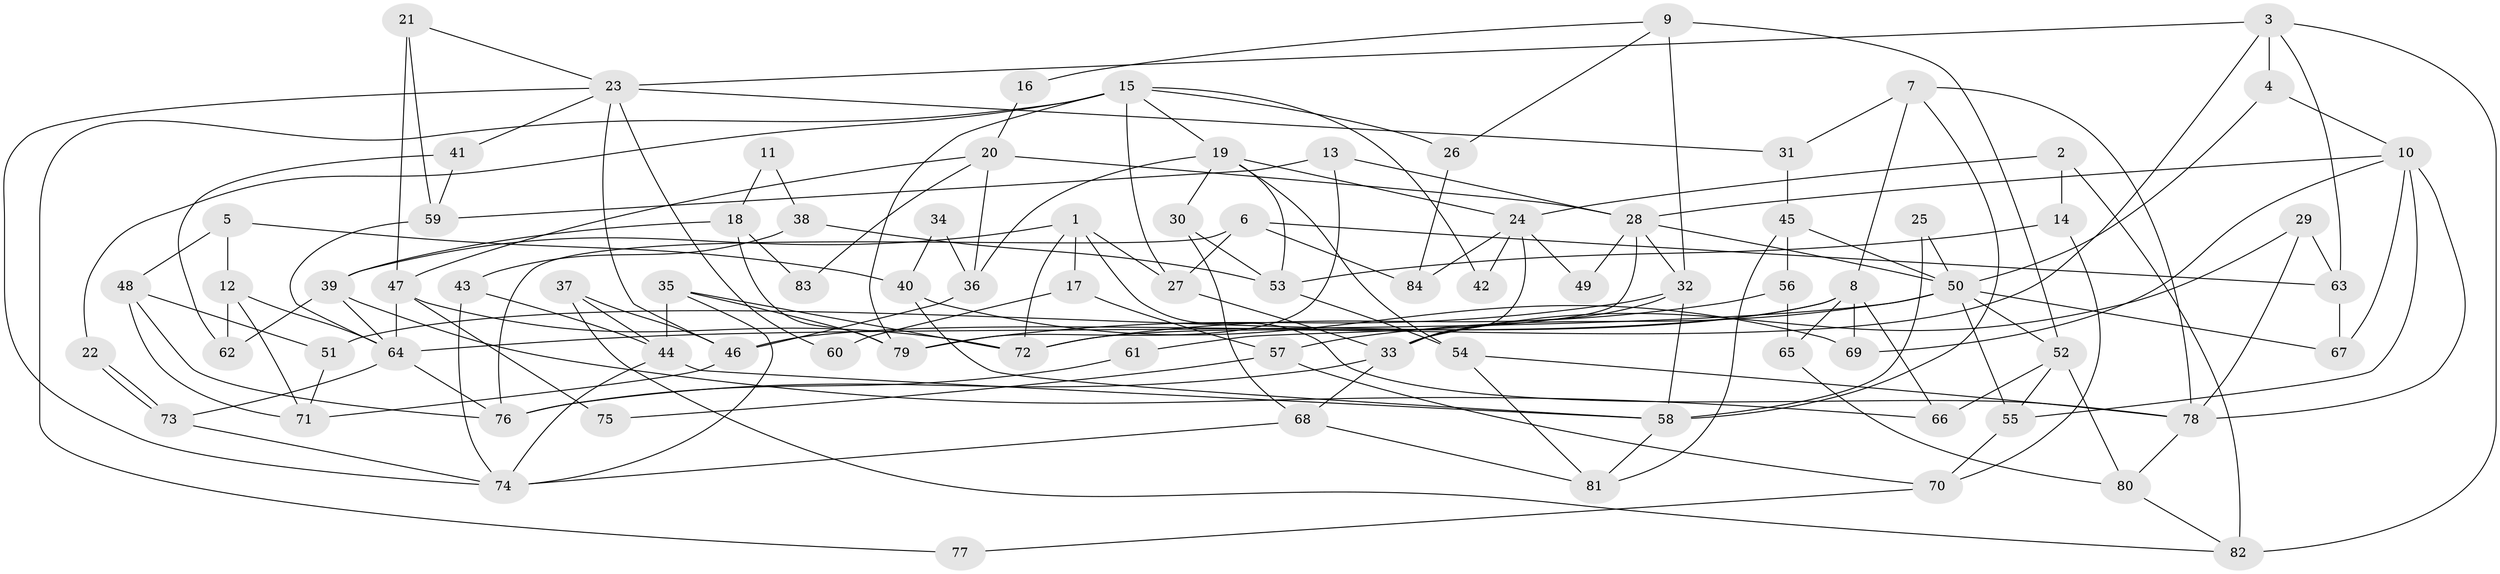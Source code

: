 // Generated by graph-tools (version 1.1) at 2025/49/03/09/25 04:49:52]
// undirected, 84 vertices, 168 edges
graph export_dot {
graph [start="1"]
  node [color=gray90,style=filled];
  1;
  2;
  3;
  4;
  5;
  6;
  7;
  8;
  9;
  10;
  11;
  12;
  13;
  14;
  15;
  16;
  17;
  18;
  19;
  20;
  21;
  22;
  23;
  24;
  25;
  26;
  27;
  28;
  29;
  30;
  31;
  32;
  33;
  34;
  35;
  36;
  37;
  38;
  39;
  40;
  41;
  42;
  43;
  44;
  45;
  46;
  47;
  48;
  49;
  50;
  51;
  52;
  53;
  54;
  55;
  56;
  57;
  58;
  59;
  60;
  61;
  62;
  63;
  64;
  65;
  66;
  67;
  68;
  69;
  70;
  71;
  72;
  73;
  74;
  75;
  76;
  77;
  78;
  79;
  80;
  81;
  82;
  83;
  84;
  1 -- 78;
  1 -- 27;
  1 -- 17;
  1 -- 39;
  1 -- 72;
  2 -- 82;
  2 -- 24;
  2 -- 14;
  3 -- 63;
  3 -- 72;
  3 -- 4;
  3 -- 23;
  3 -- 82;
  4 -- 10;
  4 -- 50;
  5 -- 48;
  5 -- 12;
  5 -- 40;
  6 -- 76;
  6 -- 63;
  6 -- 27;
  6 -- 84;
  7 -- 8;
  7 -- 78;
  7 -- 31;
  7 -- 58;
  8 -- 65;
  8 -- 46;
  8 -- 51;
  8 -- 66;
  8 -- 69;
  9 -- 32;
  9 -- 52;
  9 -- 16;
  9 -- 26;
  10 -- 69;
  10 -- 28;
  10 -- 55;
  10 -- 67;
  10 -- 78;
  11 -- 18;
  11 -- 38;
  12 -- 64;
  12 -- 62;
  12 -- 71;
  13 -- 79;
  13 -- 28;
  13 -- 59;
  14 -- 53;
  14 -- 70;
  15 -- 19;
  15 -- 27;
  15 -- 22;
  15 -- 26;
  15 -- 42;
  15 -- 77;
  15 -- 79;
  16 -- 20;
  17 -- 57;
  17 -- 60;
  18 -- 39;
  18 -- 79;
  18 -- 83;
  19 -- 24;
  19 -- 54;
  19 -- 30;
  19 -- 36;
  19 -- 53;
  20 -- 36;
  20 -- 47;
  20 -- 28;
  20 -- 83;
  21 -- 59;
  21 -- 23;
  21 -- 47;
  22 -- 73;
  22 -- 73;
  23 -- 74;
  23 -- 31;
  23 -- 41;
  23 -- 46;
  23 -- 60;
  24 -- 84;
  24 -- 33;
  24 -- 42;
  24 -- 49;
  25 -- 58;
  25 -- 50;
  26 -- 84;
  27 -- 33;
  28 -- 32;
  28 -- 49;
  28 -- 50;
  28 -- 61;
  29 -- 33;
  29 -- 78;
  29 -- 63;
  30 -- 53;
  30 -- 68;
  31 -- 45;
  32 -- 58;
  32 -- 79;
  32 -- 33;
  33 -- 68;
  33 -- 76;
  34 -- 40;
  34 -- 36;
  35 -- 72;
  35 -- 74;
  35 -- 44;
  35 -- 79;
  36 -- 46;
  37 -- 44;
  37 -- 46;
  37 -- 82;
  38 -- 53;
  38 -- 43;
  39 -- 66;
  39 -- 62;
  39 -- 64;
  40 -- 58;
  40 -- 69;
  41 -- 59;
  41 -- 62;
  43 -- 44;
  43 -- 74;
  44 -- 74;
  44 -- 58;
  45 -- 50;
  45 -- 56;
  45 -- 81;
  46 -- 71;
  47 -- 64;
  47 -- 72;
  47 -- 75;
  48 -- 76;
  48 -- 71;
  48 -- 51;
  50 -- 52;
  50 -- 55;
  50 -- 57;
  50 -- 64;
  50 -- 67;
  51 -- 71;
  52 -- 55;
  52 -- 66;
  52 -- 80;
  53 -- 54;
  54 -- 81;
  54 -- 78;
  55 -- 70;
  56 -- 72;
  56 -- 65;
  57 -- 70;
  57 -- 75;
  58 -- 81;
  59 -- 64;
  61 -- 76;
  63 -- 67;
  64 -- 73;
  64 -- 76;
  65 -- 80;
  68 -- 81;
  68 -- 74;
  70 -- 77;
  73 -- 74;
  78 -- 80;
  80 -- 82;
}
